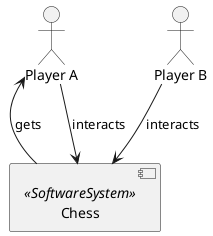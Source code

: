 @startuml
skinparam monochrome true
skinparam componentStyle uml2
actor Player__F_A as "Player A"
actor Player__F_B as "Player B"
component Chess as "Chess" <<SoftwareSystem>>
Chess -up-> Player__F_A : gets
Player__F_A -down-> Chess : interacts
Player__F_B -down-> Chess : interacts
' Begin Protected Region [[layouting]]

' End Protected Region   [[layouting]]
@enduml
// Actifsource ID=[dc5bfacd-eaac-11e8-88d3-bfc6b992bdec,73695871-fa3e-11e8-af47-e5bdd8100025,Hash]
